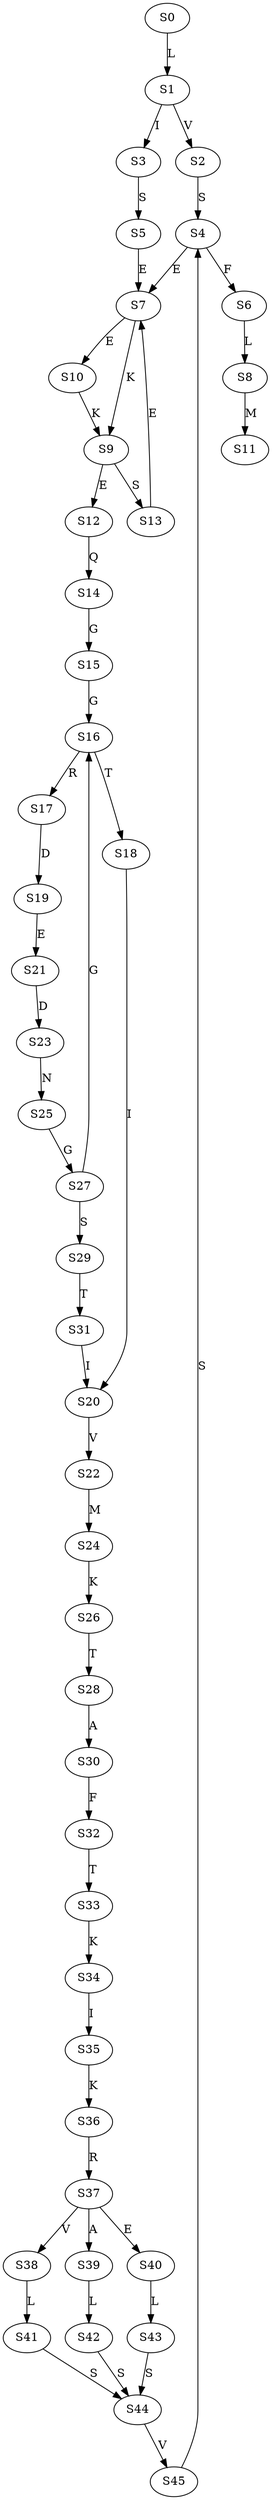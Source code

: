 strict digraph  {
	S0 -> S1 [ label = L ];
	S1 -> S2 [ label = V ];
	S1 -> S3 [ label = I ];
	S2 -> S4 [ label = S ];
	S3 -> S5 [ label = S ];
	S4 -> S6 [ label = F ];
	S4 -> S7 [ label = E ];
	S5 -> S7 [ label = E ];
	S6 -> S8 [ label = L ];
	S7 -> S9 [ label = K ];
	S7 -> S10 [ label = E ];
	S8 -> S11 [ label = M ];
	S9 -> S12 [ label = E ];
	S9 -> S13 [ label = S ];
	S10 -> S9 [ label = K ];
	S12 -> S14 [ label = Q ];
	S13 -> S7 [ label = E ];
	S14 -> S15 [ label = G ];
	S15 -> S16 [ label = G ];
	S16 -> S17 [ label = R ];
	S16 -> S18 [ label = T ];
	S17 -> S19 [ label = D ];
	S18 -> S20 [ label = I ];
	S19 -> S21 [ label = E ];
	S20 -> S22 [ label = V ];
	S21 -> S23 [ label = D ];
	S22 -> S24 [ label = M ];
	S23 -> S25 [ label = N ];
	S24 -> S26 [ label = K ];
	S25 -> S27 [ label = G ];
	S26 -> S28 [ label = T ];
	S27 -> S29 [ label = S ];
	S27 -> S16 [ label = G ];
	S28 -> S30 [ label = A ];
	S29 -> S31 [ label = T ];
	S30 -> S32 [ label = F ];
	S31 -> S20 [ label = I ];
	S32 -> S33 [ label = T ];
	S33 -> S34 [ label = K ];
	S34 -> S35 [ label = I ];
	S35 -> S36 [ label = K ];
	S36 -> S37 [ label = R ];
	S37 -> S38 [ label = V ];
	S37 -> S39 [ label = A ];
	S37 -> S40 [ label = E ];
	S38 -> S41 [ label = L ];
	S39 -> S42 [ label = L ];
	S40 -> S43 [ label = L ];
	S41 -> S44 [ label = S ];
	S42 -> S44 [ label = S ];
	S43 -> S44 [ label = S ];
	S44 -> S45 [ label = V ];
	S45 -> S4 [ label = S ];
}
